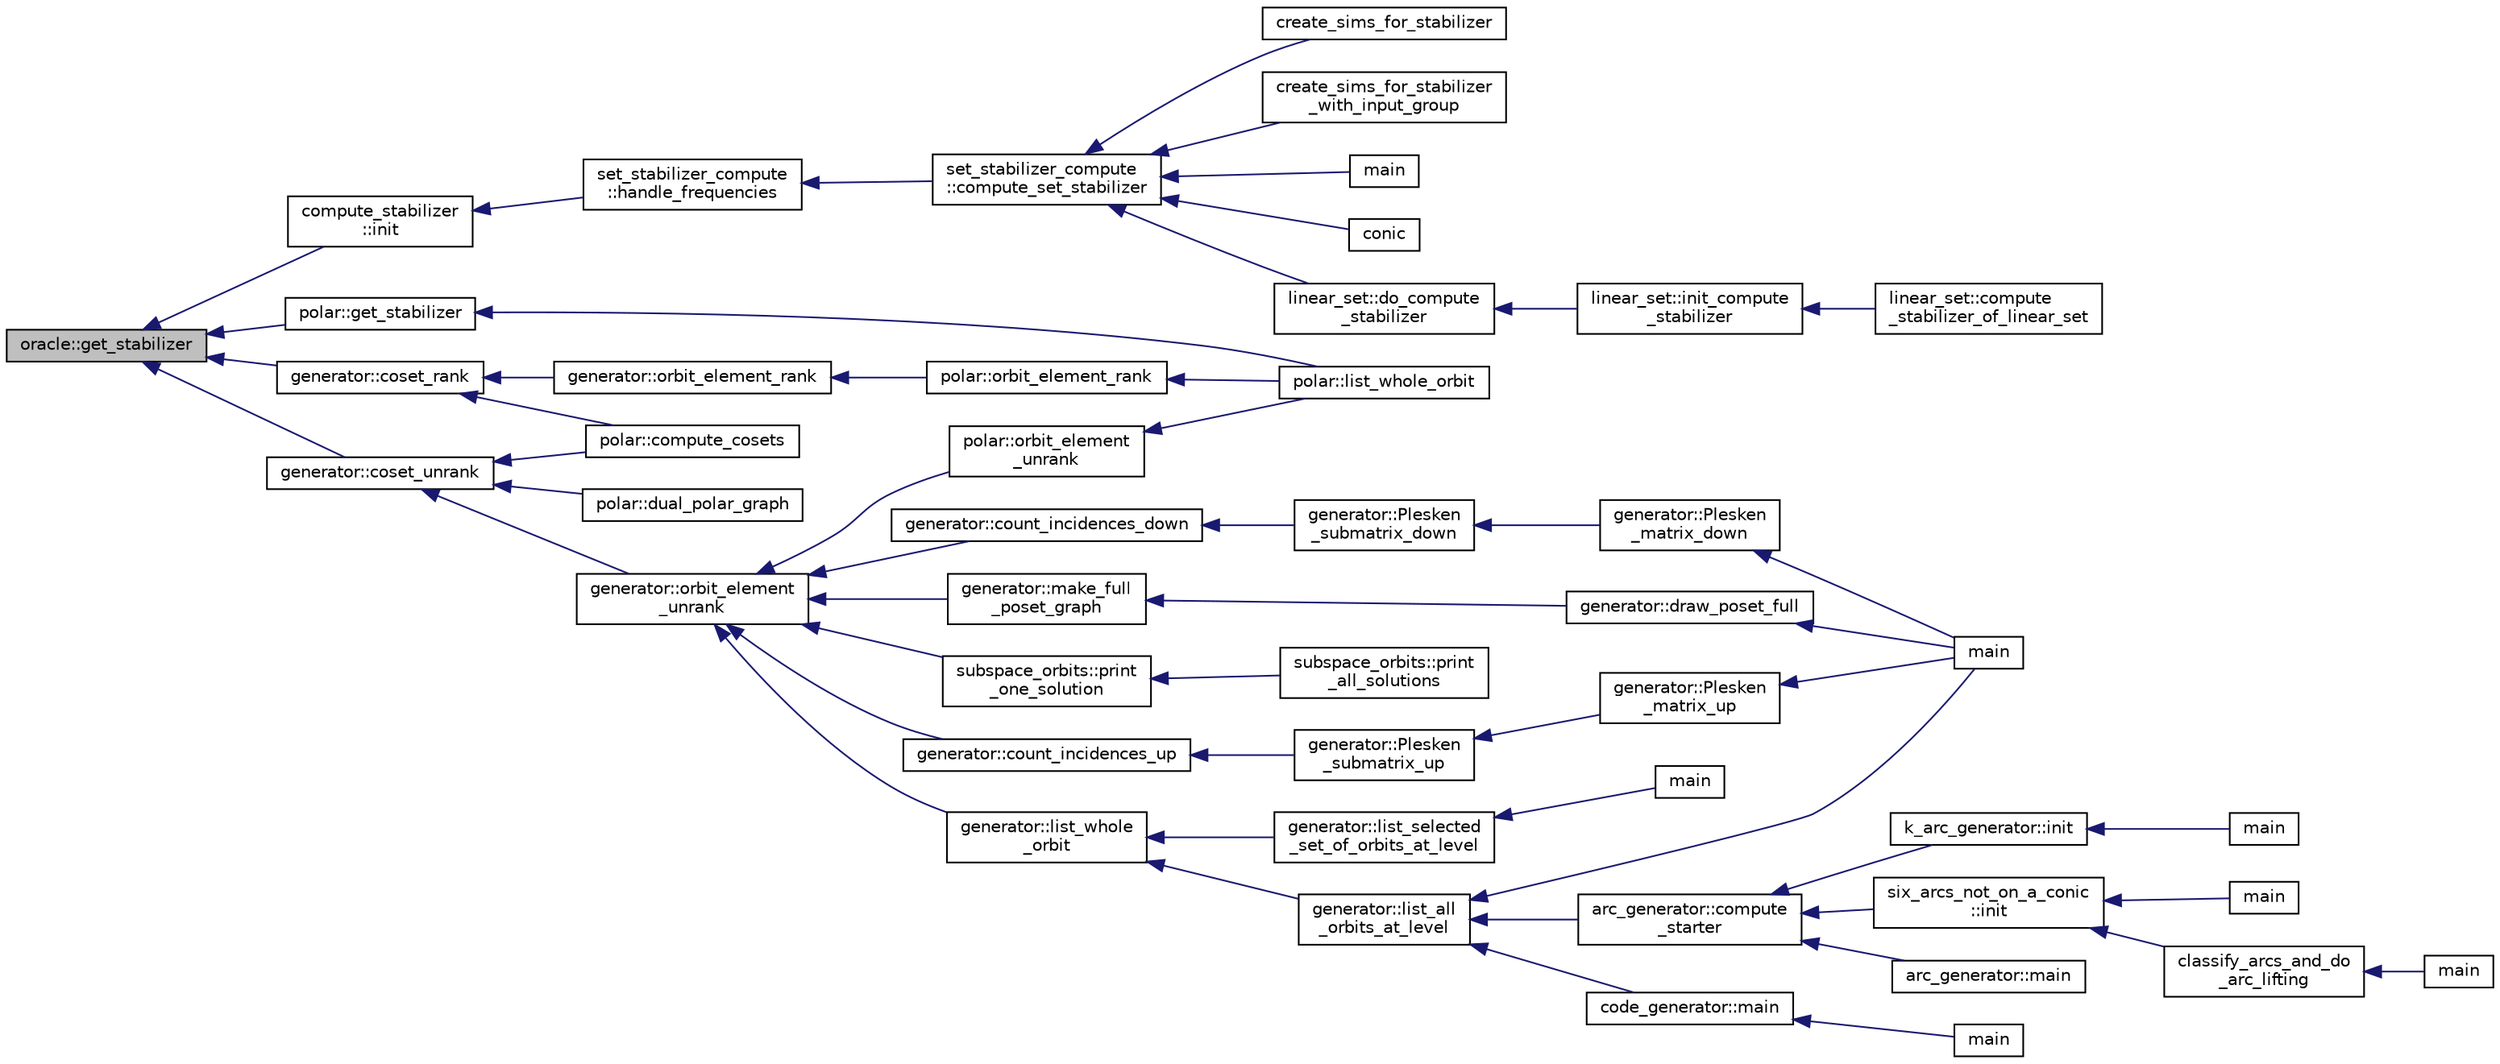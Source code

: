 digraph "oracle::get_stabilizer"
{
  edge [fontname="Helvetica",fontsize="10",labelfontname="Helvetica",labelfontsize="10"];
  node [fontname="Helvetica",fontsize="10",shape=record];
  rankdir="LR";
  Node5448 [label="oracle::get_stabilizer",height=0.2,width=0.4,color="black", fillcolor="grey75", style="filled", fontcolor="black"];
  Node5448 -> Node5449 [dir="back",color="midnightblue",fontsize="10",style="solid",fontname="Helvetica"];
  Node5449 [label="polar::get_stabilizer",height=0.2,width=0.4,color="black", fillcolor="white", style="filled",URL="$da/d1c/classpolar.html#a02d21f42aa46c13add56aa88fb33ed81"];
  Node5449 -> Node5450 [dir="back",color="midnightblue",fontsize="10",style="solid",fontname="Helvetica"];
  Node5450 [label="polar::list_whole_orbit",height=0.2,width=0.4,color="black", fillcolor="white", style="filled",URL="$da/d1c/classpolar.html#a26f04b7c75e45604ab772931ed2916fd"];
  Node5448 -> Node5451 [dir="back",color="midnightblue",fontsize="10",style="solid",fontname="Helvetica"];
  Node5451 [label="compute_stabilizer\l::init",height=0.2,width=0.4,color="black", fillcolor="white", style="filled",URL="$d8/d30/classcompute__stabilizer.html#a36a1729430f317a65559220a8206a7d7"];
  Node5451 -> Node5452 [dir="back",color="midnightblue",fontsize="10",style="solid",fontname="Helvetica"];
  Node5452 [label="set_stabilizer_compute\l::handle_frequencies",height=0.2,width=0.4,color="black", fillcolor="white", style="filled",URL="$d8/dc6/classset__stabilizer__compute.html#a247c31bc3f19f22dadbfd7607cbaaa78"];
  Node5452 -> Node5453 [dir="back",color="midnightblue",fontsize="10",style="solid",fontname="Helvetica"];
  Node5453 [label="set_stabilizer_compute\l::compute_set_stabilizer",height=0.2,width=0.4,color="black", fillcolor="white", style="filled",URL="$d8/dc6/classset__stabilizer__compute.html#ad4f92074322e98c7cd0ed5d4f8486b76"];
  Node5453 -> Node5454 [dir="back",color="midnightblue",fontsize="10",style="solid",fontname="Helvetica"];
  Node5454 [label="main",height=0.2,width=0.4,color="black", fillcolor="white", style="filled",URL="$db/d67/test__hyperoval_8_c.html#a3c04138a5bfe5d72780bb7e82a18e627"];
  Node5453 -> Node5455 [dir="back",color="midnightblue",fontsize="10",style="solid",fontname="Helvetica"];
  Node5455 [label="conic",height=0.2,width=0.4,color="black", fillcolor="white", style="filled",URL="$d4/de8/conic_8_c.html#a96def9474b981a9d5831a9b48d85d652"];
  Node5453 -> Node5456 [dir="back",color="midnightblue",fontsize="10",style="solid",fontname="Helvetica"];
  Node5456 [label="linear_set::do_compute\l_stabilizer",height=0.2,width=0.4,color="black", fillcolor="white", style="filled",URL="$dd/d86/classlinear__set.html#ae8f58ded28fb5370f4459cca42b7463b"];
  Node5456 -> Node5457 [dir="back",color="midnightblue",fontsize="10",style="solid",fontname="Helvetica"];
  Node5457 [label="linear_set::init_compute\l_stabilizer",height=0.2,width=0.4,color="black", fillcolor="white", style="filled",URL="$dd/d86/classlinear__set.html#a0cc3eaec1896fdc977b62e94623b055b"];
  Node5457 -> Node5458 [dir="back",color="midnightblue",fontsize="10",style="solid",fontname="Helvetica"];
  Node5458 [label="linear_set::compute\l_stabilizer_of_linear_set",height=0.2,width=0.4,color="black", fillcolor="white", style="filled",URL="$dd/d86/classlinear__set.html#a098a133edfbaae0fd347a69c50bdbee2"];
  Node5453 -> Node5459 [dir="back",color="midnightblue",fontsize="10",style="solid",fontname="Helvetica"];
  Node5459 [label="create_sims_for_stabilizer",height=0.2,width=0.4,color="black", fillcolor="white", style="filled",URL="$d0/d76/tl__algebra__and__number__theory_8h.html#af2c67d225072549409be710ac3cd30f8"];
  Node5453 -> Node5460 [dir="back",color="midnightblue",fontsize="10",style="solid",fontname="Helvetica"];
  Node5460 [label="create_sims_for_stabilizer\l_with_input_group",height=0.2,width=0.4,color="black", fillcolor="white", style="filled",URL="$d0/d76/tl__algebra__and__number__theory_8h.html#af5482567a8d6ba5c2fe593bf6f7f9a0f"];
  Node5448 -> Node5461 [dir="back",color="midnightblue",fontsize="10",style="solid",fontname="Helvetica"];
  Node5461 [label="generator::coset_unrank",height=0.2,width=0.4,color="black", fillcolor="white", style="filled",URL="$d7/d73/classgenerator.html#a489f02ee804f130f666029a46020aaf6"];
  Node5461 -> Node5462 [dir="back",color="midnightblue",fontsize="10",style="solid",fontname="Helvetica"];
  Node5462 [label="polar::compute_cosets",height=0.2,width=0.4,color="black", fillcolor="white", style="filled",URL="$da/d1c/classpolar.html#a1fae83636607982bad299fd84380fc40"];
  Node5461 -> Node5463 [dir="back",color="midnightblue",fontsize="10",style="solid",fontname="Helvetica"];
  Node5463 [label="polar::dual_polar_graph",height=0.2,width=0.4,color="black", fillcolor="white", style="filled",URL="$da/d1c/classpolar.html#a6e5e2b0d9d3447cac72cb82ce3d2e9e5"];
  Node5461 -> Node5464 [dir="back",color="midnightblue",fontsize="10",style="solid",fontname="Helvetica"];
  Node5464 [label="generator::orbit_element\l_unrank",height=0.2,width=0.4,color="black", fillcolor="white", style="filled",URL="$d7/d73/classgenerator.html#a26a8d0b1964170e19dcbd37fa0a4957f"];
  Node5464 -> Node5465 [dir="back",color="midnightblue",fontsize="10",style="solid",fontname="Helvetica"];
  Node5465 [label="polar::orbit_element\l_unrank",height=0.2,width=0.4,color="black", fillcolor="white", style="filled",URL="$da/d1c/classpolar.html#abcc67b841c60f84478e531f9facf0b82"];
  Node5465 -> Node5450 [dir="back",color="midnightblue",fontsize="10",style="solid",fontname="Helvetica"];
  Node5464 -> Node5466 [dir="back",color="midnightblue",fontsize="10",style="solid",fontname="Helvetica"];
  Node5466 [label="generator::list_whole\l_orbit",height=0.2,width=0.4,color="black", fillcolor="white", style="filled",URL="$d7/d73/classgenerator.html#aa102d1c1e32f0cd1dafeab1e0d1c18c1"];
  Node5466 -> Node5467 [dir="back",color="midnightblue",fontsize="10",style="solid",fontname="Helvetica"];
  Node5467 [label="generator::list_all\l_orbits_at_level",height=0.2,width=0.4,color="black", fillcolor="white", style="filled",URL="$d7/d73/classgenerator.html#a650880bf92f9f2bf124d4ead2cc01f70"];
  Node5467 -> Node5468 [dir="back",color="midnightblue",fontsize="10",style="solid",fontname="Helvetica"];
  Node5468 [label="code_generator::main",height=0.2,width=0.4,color="black", fillcolor="white", style="filled",URL="$db/d37/classcode__generator.html#ab3cf3a306e4032c2b471ac95321c599f"];
  Node5468 -> Node5469 [dir="back",color="midnightblue",fontsize="10",style="solid",fontname="Helvetica"];
  Node5469 [label="main",height=0.2,width=0.4,color="black", fillcolor="white", style="filled",URL="$d4/d4f/codes_8_c.html#a217dbf8b442f20279ea00b898af96f52"];
  Node5467 -> Node5470 [dir="back",color="midnightblue",fontsize="10",style="solid",fontname="Helvetica"];
  Node5470 [label="main",height=0.2,width=0.4,color="black", fillcolor="white", style="filled",URL="$de/d2d/graph_2graph_8_c.html#a217dbf8b442f20279ea00b898af96f52"];
  Node5467 -> Node5471 [dir="back",color="midnightblue",fontsize="10",style="solid",fontname="Helvetica"];
  Node5471 [label="arc_generator::compute\l_starter",height=0.2,width=0.4,color="black", fillcolor="white", style="filled",URL="$d4/d21/classarc__generator.html#aad1dcec3a1c302e743d574bd1ac857d9"];
  Node5471 -> Node5472 [dir="back",color="midnightblue",fontsize="10",style="solid",fontname="Helvetica"];
  Node5472 [label="arc_generator::main",height=0.2,width=0.4,color="black", fillcolor="white", style="filled",URL="$d4/d21/classarc__generator.html#ad80140b51b165dad1fe6ab232be7829a"];
  Node5471 -> Node5473 [dir="back",color="midnightblue",fontsize="10",style="solid",fontname="Helvetica"];
  Node5473 [label="k_arc_generator::init",height=0.2,width=0.4,color="black", fillcolor="white", style="filled",URL="$d6/dd8/classk__arc__generator.html#a6036d9f52ede9f8ca681505626b5361d"];
  Node5473 -> Node5474 [dir="back",color="midnightblue",fontsize="10",style="solid",fontname="Helvetica"];
  Node5474 [label="main",height=0.2,width=0.4,color="black", fillcolor="white", style="filled",URL="$d6/d01/k__arc__generator__main_8_c.html#a217dbf8b442f20279ea00b898af96f52"];
  Node5471 -> Node5475 [dir="back",color="midnightblue",fontsize="10",style="solid",fontname="Helvetica"];
  Node5475 [label="six_arcs_not_on_a_conic\l::init",height=0.2,width=0.4,color="black", fillcolor="white", style="filled",URL="$d8/de6/classsix__arcs__not__on__a__conic.html#a7a4d5cf8a098488729934cfa8a70944a"];
  Node5475 -> Node5476 [dir="back",color="midnightblue",fontsize="10",style="solid",fontname="Helvetica"];
  Node5476 [label="classify_arcs_and_do\l_arc_lifting",height=0.2,width=0.4,color="black", fillcolor="white", style="filled",URL="$d6/dc3/arc__lifting__main_8_c.html#afdd7be16f16b8c71e9a72fe5f6a0b59c"];
  Node5476 -> Node5477 [dir="back",color="midnightblue",fontsize="10",style="solid",fontname="Helvetica"];
  Node5477 [label="main",height=0.2,width=0.4,color="black", fillcolor="white", style="filled",URL="$d6/dc3/arc__lifting__main_8_c.html#a217dbf8b442f20279ea00b898af96f52"];
  Node5475 -> Node5478 [dir="back",color="midnightblue",fontsize="10",style="solid",fontname="Helvetica"];
  Node5478 [label="main",height=0.2,width=0.4,color="black", fillcolor="white", style="filled",URL="$d2/dfa/create__surface__main_8_c.html#a217dbf8b442f20279ea00b898af96f52"];
  Node5466 -> Node5479 [dir="back",color="midnightblue",fontsize="10",style="solid",fontname="Helvetica"];
  Node5479 [label="generator::list_selected\l_set_of_orbits_at_level",height=0.2,width=0.4,color="black", fillcolor="white", style="filled",URL="$d7/d73/classgenerator.html#a391f8ad3ba736baedd3dd2b7e31a0a62"];
  Node5479 -> Node5480 [dir="back",color="midnightblue",fontsize="10",style="solid",fontname="Helvetica"];
  Node5480 [label="main",height=0.2,width=0.4,color="black", fillcolor="white", style="filled",URL="$da/dd5/subspace__orbits__main_8_c.html#a217dbf8b442f20279ea00b898af96f52"];
  Node5464 -> Node5481 [dir="back",color="midnightblue",fontsize="10",style="solid",fontname="Helvetica"];
  Node5481 [label="generator::count_incidences_up",height=0.2,width=0.4,color="black", fillcolor="white", style="filled",URL="$d7/d73/classgenerator.html#a9d833d8494072c07de28b8f0e9b8155d"];
  Node5481 -> Node5482 [dir="back",color="midnightblue",fontsize="10",style="solid",fontname="Helvetica"];
  Node5482 [label="generator::Plesken\l_submatrix_up",height=0.2,width=0.4,color="black", fillcolor="white", style="filled",URL="$d7/d73/classgenerator.html#ad3d2ebc7da6268d878c5acfc5feefca5"];
  Node5482 -> Node5483 [dir="back",color="midnightblue",fontsize="10",style="solid",fontname="Helvetica"];
  Node5483 [label="generator::Plesken\l_matrix_up",height=0.2,width=0.4,color="black", fillcolor="white", style="filled",URL="$d7/d73/classgenerator.html#a5944c65399c201b426ea3ab2eb7cfa6e"];
  Node5483 -> Node5470 [dir="back",color="midnightblue",fontsize="10",style="solid",fontname="Helvetica"];
  Node5464 -> Node5484 [dir="back",color="midnightblue",fontsize="10",style="solid",fontname="Helvetica"];
  Node5484 [label="generator::count_incidences_down",height=0.2,width=0.4,color="black", fillcolor="white", style="filled",URL="$d7/d73/classgenerator.html#aef9312d2eab8e5ff47228fc5cdab3262"];
  Node5484 -> Node5485 [dir="back",color="midnightblue",fontsize="10",style="solid",fontname="Helvetica"];
  Node5485 [label="generator::Plesken\l_submatrix_down",height=0.2,width=0.4,color="black", fillcolor="white", style="filled",URL="$d7/d73/classgenerator.html#a8671e3798fb19accfa92c41d7389a8eb"];
  Node5485 -> Node5486 [dir="back",color="midnightblue",fontsize="10",style="solid",fontname="Helvetica"];
  Node5486 [label="generator::Plesken\l_matrix_down",height=0.2,width=0.4,color="black", fillcolor="white", style="filled",URL="$d7/d73/classgenerator.html#aa1ae9d8cbaa9d7012e7796499e4c93e9"];
  Node5486 -> Node5470 [dir="back",color="midnightblue",fontsize="10",style="solid",fontname="Helvetica"];
  Node5464 -> Node5487 [dir="back",color="midnightblue",fontsize="10",style="solid",fontname="Helvetica"];
  Node5487 [label="generator::make_full\l_poset_graph",height=0.2,width=0.4,color="black", fillcolor="white", style="filled",URL="$d7/d73/classgenerator.html#ab6415c4a8fbcc54c470448935a95aa56"];
  Node5487 -> Node5488 [dir="back",color="midnightblue",fontsize="10",style="solid",fontname="Helvetica"];
  Node5488 [label="generator::draw_poset_full",height=0.2,width=0.4,color="black", fillcolor="white", style="filled",URL="$d7/d73/classgenerator.html#a6f7f90e50993905db31342536ac59d8c"];
  Node5488 -> Node5470 [dir="back",color="midnightblue",fontsize="10",style="solid",fontname="Helvetica"];
  Node5464 -> Node5489 [dir="back",color="midnightblue",fontsize="10",style="solid",fontname="Helvetica"];
  Node5489 [label="subspace_orbits::print\l_one_solution",height=0.2,width=0.4,color="black", fillcolor="white", style="filled",URL="$d2/d9f/classsubspace__orbits.html#a9047cdfdfc64339f714ffe5e12a4b35f"];
  Node5489 -> Node5490 [dir="back",color="midnightblue",fontsize="10",style="solid",fontname="Helvetica"];
  Node5490 [label="subspace_orbits::print\l_all_solutions",height=0.2,width=0.4,color="black", fillcolor="white", style="filled",URL="$d2/d9f/classsubspace__orbits.html#ab3b725a940c2efd222746887c266d9de"];
  Node5448 -> Node5491 [dir="back",color="midnightblue",fontsize="10",style="solid",fontname="Helvetica"];
  Node5491 [label="generator::coset_rank",height=0.2,width=0.4,color="black", fillcolor="white", style="filled",URL="$d7/d73/classgenerator.html#aee00240c0ae71885dd9d23b5423c56d9"];
  Node5491 -> Node5462 [dir="back",color="midnightblue",fontsize="10",style="solid",fontname="Helvetica"];
  Node5491 -> Node5492 [dir="back",color="midnightblue",fontsize="10",style="solid",fontname="Helvetica"];
  Node5492 [label="generator::orbit_element_rank",height=0.2,width=0.4,color="black", fillcolor="white", style="filled",URL="$d7/d73/classgenerator.html#a98e10a923dffa737fdb6ebc703d53fae"];
  Node5492 -> Node5493 [dir="back",color="midnightblue",fontsize="10",style="solid",fontname="Helvetica"];
  Node5493 [label="polar::orbit_element_rank",height=0.2,width=0.4,color="black", fillcolor="white", style="filled",URL="$da/d1c/classpolar.html#a70551ff23175b280b66bce27fe200275"];
  Node5493 -> Node5450 [dir="back",color="midnightblue",fontsize="10",style="solid",fontname="Helvetica"];
}
